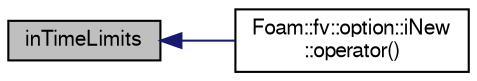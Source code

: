 digraph "inTimeLimits"
{
  bgcolor="transparent";
  edge [fontname="FreeSans",fontsize="10",labelfontname="FreeSans",labelfontsize="10"];
  node [fontname="FreeSans",fontsize="10",shape=record];
  rankdir="LR";
  Node1363 [label="inTimeLimits",height=0.2,width=0.4,color="black", fillcolor="grey75", style="filled", fontcolor="black"];
  Node1363 -> Node1364 [dir="back",color="midnightblue",fontsize="10",style="solid",fontname="FreeSans"];
  Node1364 [label="Foam::fv::option::iNew\l::operator()",height=0.2,width=0.4,color="black",URL="$a23450.html#aade9db5e363d52d9f47d6ae1f680d6f9"];
}
